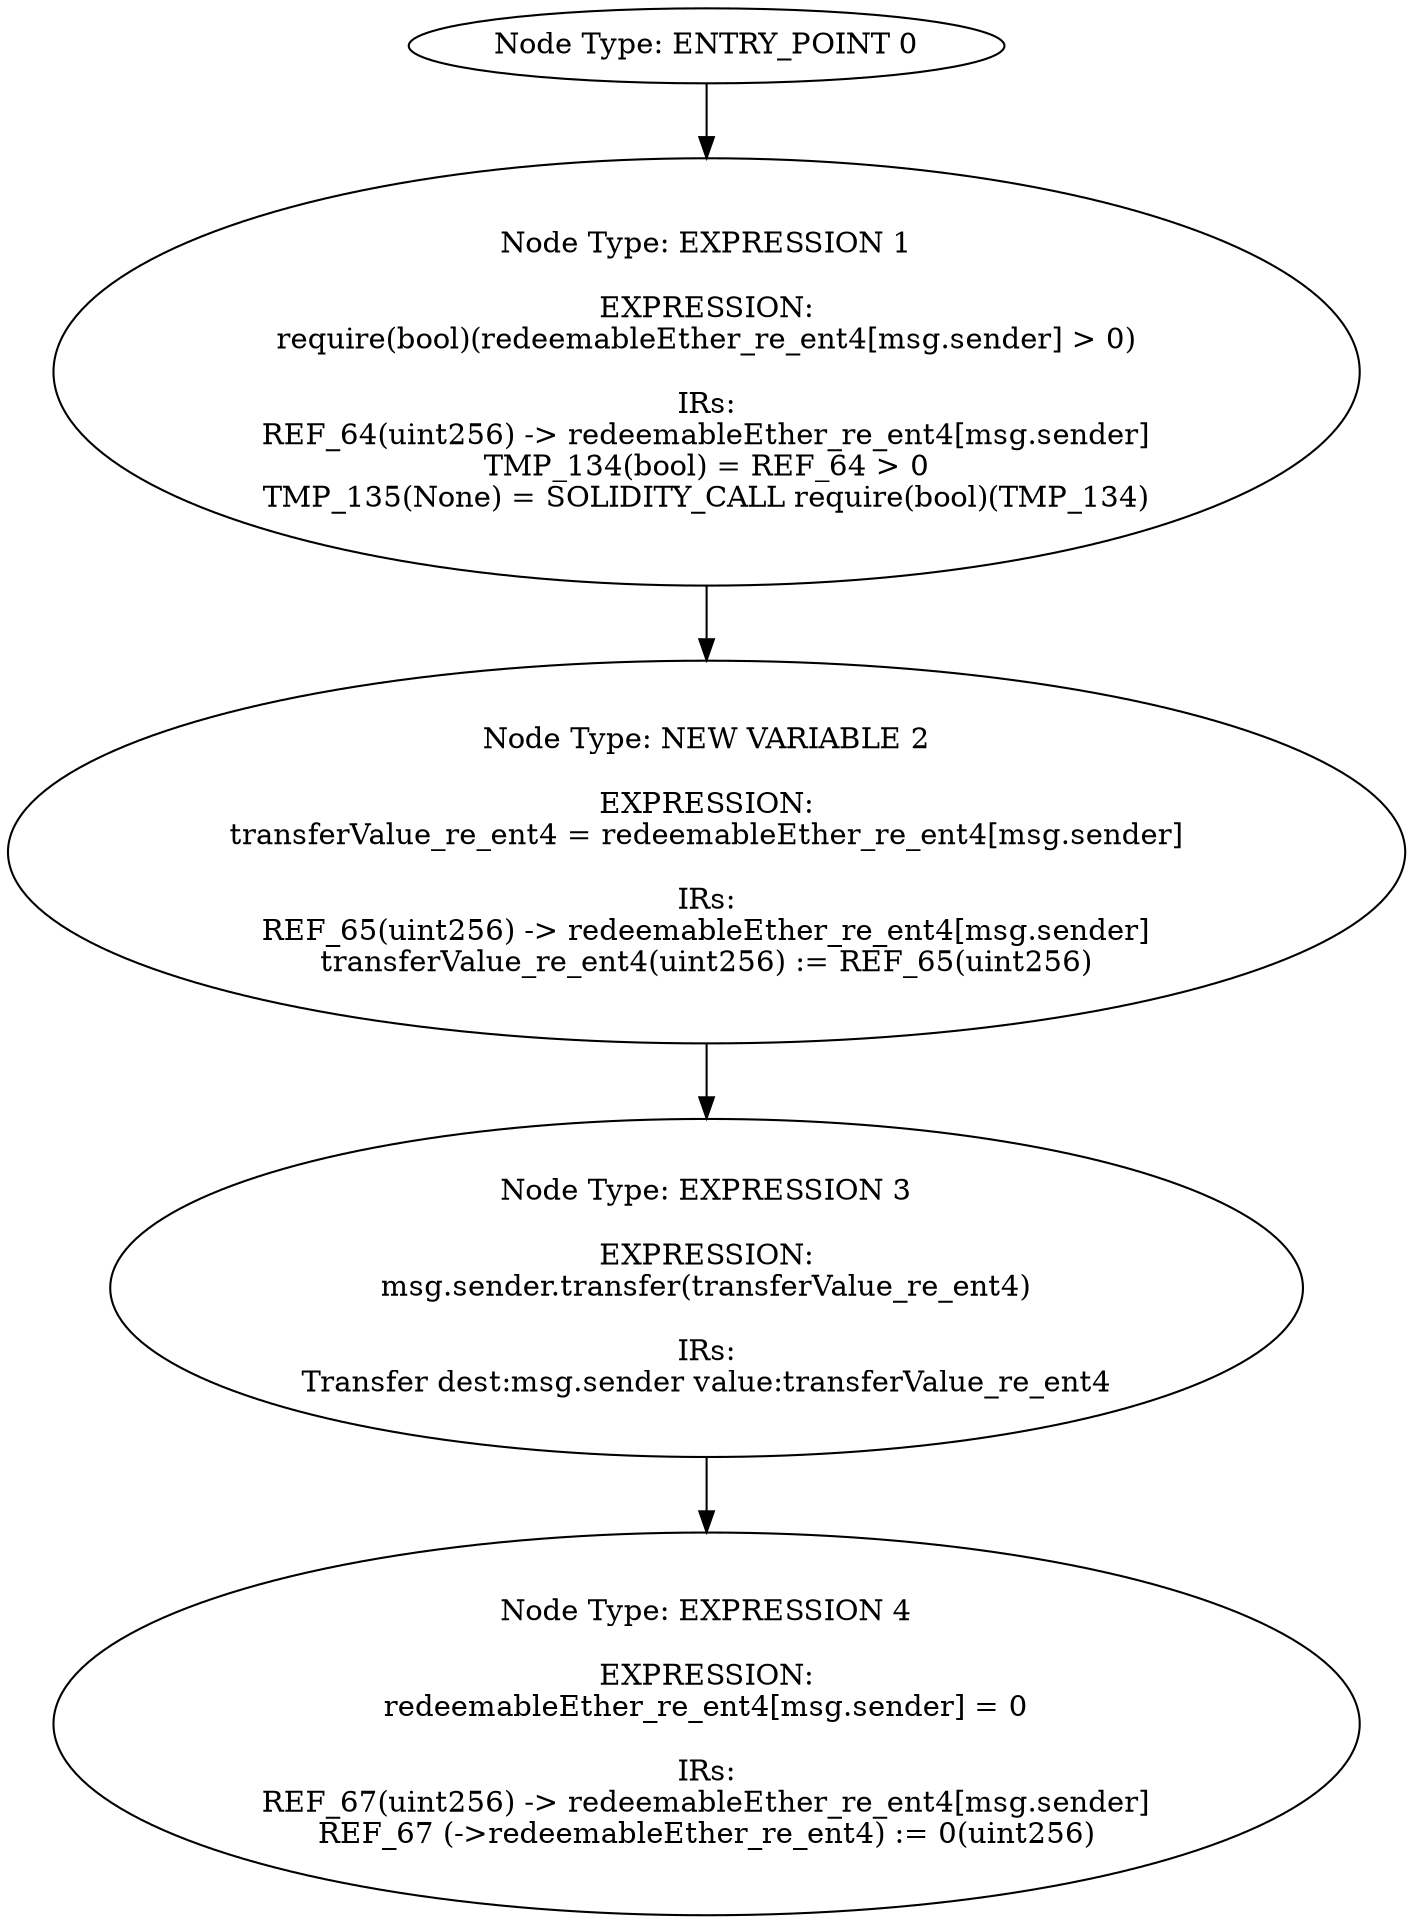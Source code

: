 digraph{
0[label="Node Type: ENTRY_POINT 0
"];
0->1;
1[label="Node Type: EXPRESSION 1

EXPRESSION:
require(bool)(redeemableEther_re_ent4[msg.sender] > 0)

IRs:
REF_64(uint256) -> redeemableEther_re_ent4[msg.sender]
TMP_134(bool) = REF_64 > 0
TMP_135(None) = SOLIDITY_CALL require(bool)(TMP_134)"];
1->2;
2[label="Node Type: NEW VARIABLE 2

EXPRESSION:
transferValue_re_ent4 = redeemableEther_re_ent4[msg.sender]

IRs:
REF_65(uint256) -> redeemableEther_re_ent4[msg.sender]
transferValue_re_ent4(uint256) := REF_65(uint256)"];
2->3;
3[label="Node Type: EXPRESSION 3

EXPRESSION:
msg.sender.transfer(transferValue_re_ent4)

IRs:
Transfer dest:msg.sender value:transferValue_re_ent4"];
3->4;
4[label="Node Type: EXPRESSION 4

EXPRESSION:
redeemableEther_re_ent4[msg.sender] = 0

IRs:
REF_67(uint256) -> redeemableEther_re_ent4[msg.sender]
REF_67 (->redeemableEther_re_ent4) := 0(uint256)"];
}
